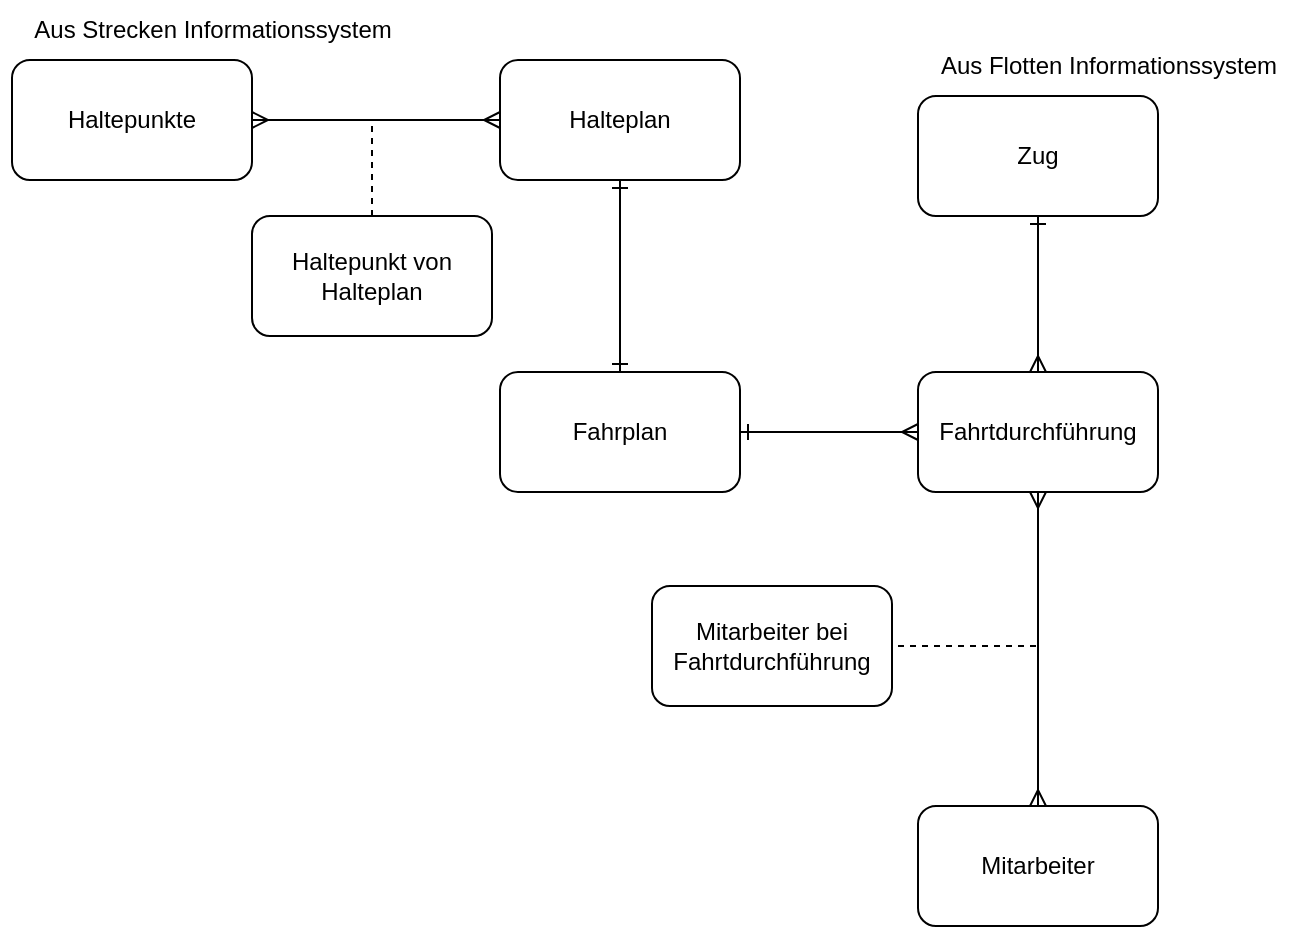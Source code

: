 <mxfile version="24.0.4" type="device">
  <diagram name="Seite-1" id="j5Kou3qg_qNPWXI2ujsc">
    <mxGraphModel dx="989" dy="577" grid="1" gridSize="10" guides="1" tooltips="1" connect="1" arrows="1" fold="1" page="1" pageScale="1" pageWidth="827" pageHeight="1169" math="0" shadow="0">
      <root>
        <mxCell id="0" />
        <mxCell id="1" parent="0" />
        <mxCell id="GPlIpSJsRvUw2aR0bLCb-1" style="edgeStyle=orthogonalEdgeStyle;rounded=0;orthogonalLoop=1;jettySize=auto;html=1;entryX=0;entryY=0.5;entryDx=0;entryDy=0;endArrow=ERmany;endFill=0;startArrow=ERone;startFill=0;" parent="1" source="C5batHd30FwwxVv-121K-2" target="hF3Ueoy39lwhL7Okv0nt-2" edge="1">
          <mxGeometry relative="1" as="geometry" />
        </mxCell>
        <mxCell id="C5batHd30FwwxVv-121K-2" value="Fahrplan" style="rounded=1;whiteSpace=wrap;html=1;" parent="1" vertex="1">
          <mxGeometry x="354" y="653" width="120" height="60" as="geometry" />
        </mxCell>
        <mxCell id="hF3Ueoy39lwhL7Okv0nt-3" style="edgeStyle=orthogonalEdgeStyle;rounded=0;orthogonalLoop=1;jettySize=auto;html=1;endArrow=ERone;endFill=0;startArrow=ERone;startFill=0;" parent="1" source="C5batHd30FwwxVv-121K-3" target="C5batHd30FwwxVv-121K-2" edge="1">
          <mxGeometry relative="1" as="geometry" />
        </mxCell>
        <mxCell id="C5batHd30FwwxVv-121K-3" value="Halteplan" style="rounded=1;whiteSpace=wrap;html=1;" parent="1" vertex="1">
          <mxGeometry x="354" y="497" width="120" height="60" as="geometry" />
        </mxCell>
        <mxCell id="GPlIpSJsRvUw2aR0bLCb-3" style="edgeStyle=orthogonalEdgeStyle;rounded=0;orthogonalLoop=1;jettySize=auto;html=1;entryX=0.5;entryY=0;entryDx=0;entryDy=0;endArrow=ERmany;endFill=0;startArrow=ERmany;startFill=0;" parent="1" source="hF3Ueoy39lwhL7Okv0nt-2" target="GPlIpSJsRvUw2aR0bLCb-2" edge="1">
          <mxGeometry relative="1" as="geometry" />
        </mxCell>
        <mxCell id="ndXL8mZYKNqR9BssLrHB-2" style="edgeStyle=orthogonalEdgeStyle;rounded=0;orthogonalLoop=1;jettySize=auto;html=1;entryX=0.5;entryY=1;entryDx=0;entryDy=0;endArrow=ERone;endFill=0;startArrow=ERmany;startFill=0;" edge="1" parent="1" source="hF3Ueoy39lwhL7Okv0nt-2" target="ndXL8mZYKNqR9BssLrHB-1">
          <mxGeometry relative="1" as="geometry">
            <Array as="points" />
          </mxGeometry>
        </mxCell>
        <mxCell id="hF3Ueoy39lwhL7Okv0nt-2" value="Fahrtdurchführung" style="rounded=1;whiteSpace=wrap;html=1;" parent="1" vertex="1">
          <mxGeometry x="563" y="653" width="120" height="60" as="geometry" />
        </mxCell>
        <mxCell id="hF3Ueoy39lwhL7Okv0nt-6" value="" style="group" parent="1" vertex="1" connectable="0">
          <mxGeometry x="104" y="467" width="250" height="90" as="geometry" />
        </mxCell>
        <mxCell id="hF3Ueoy39lwhL7Okv0nt-1" value="Haltepunkte" style="rounded=1;whiteSpace=wrap;html=1;" parent="hF3Ueoy39lwhL7Okv0nt-6" vertex="1">
          <mxGeometry x="6" y="30" width="120" height="60" as="geometry" />
        </mxCell>
        <mxCell id="hF3Ueoy39lwhL7Okv0nt-5" value="Aus Strecken Informationssystem" style="text;html=1;align=center;verticalAlign=middle;resizable=0;points=[];autosize=1;strokeColor=none;fillColor=none;" parent="hF3Ueoy39lwhL7Okv0nt-6" vertex="1">
          <mxGeometry x="6" width="200" height="30" as="geometry" />
        </mxCell>
        <mxCell id="hF3Ueoy39lwhL7Okv0nt-7" style="edgeStyle=orthogonalEdgeStyle;rounded=0;orthogonalLoop=1;jettySize=auto;html=1;entryX=0;entryY=0.5;entryDx=0;entryDy=0;endArrow=ERmany;endFill=0;startArrow=ERmany;startFill=0;" parent="1" source="hF3Ueoy39lwhL7Okv0nt-1" target="C5batHd30FwwxVv-121K-3" edge="1">
          <mxGeometry relative="1" as="geometry" />
        </mxCell>
        <mxCell id="GPlIpSJsRvUw2aR0bLCb-2" value="Mitarbeiter" style="rounded=1;whiteSpace=wrap;html=1;" parent="1" vertex="1">
          <mxGeometry x="563" y="870" width="120" height="60" as="geometry" />
        </mxCell>
        <mxCell id="GPlIpSJsRvUw2aR0bLCb-5" style="edgeStyle=orthogonalEdgeStyle;rounded=0;orthogonalLoop=1;jettySize=auto;html=1;exitX=1;exitY=0.5;exitDx=0;exitDy=0;endArrow=none;endFill=0;dashed=1;" parent="1" edge="1">
          <mxGeometry relative="1" as="geometry">
            <mxPoint x="623" y="790" as="targetPoint" />
            <mxPoint x="553.0" y="790" as="sourcePoint" />
          </mxGeometry>
        </mxCell>
        <mxCell id="GPlIpSJsRvUw2aR0bLCb-4" value="Mitarbeiter bei Fahrtdurchführung" style="rounded=1;whiteSpace=wrap;html=1;" parent="1" vertex="1">
          <mxGeometry x="430" y="760" width="120" height="60" as="geometry" />
        </mxCell>
        <mxCell id="ndXL8mZYKNqR9BssLrHB-1" value="Zug" style="rounded=1;whiteSpace=wrap;html=1;" vertex="1" parent="1">
          <mxGeometry x="563" y="515" width="120" height="60" as="geometry" />
        </mxCell>
        <mxCell id="ndXL8mZYKNqR9BssLrHB-3" value="Aus Flotten Informationssystem" style="text;html=1;align=center;verticalAlign=middle;resizable=0;points=[];autosize=1;strokeColor=none;fillColor=none;" vertex="1" parent="1">
          <mxGeometry x="563" y="485" width="190" height="30" as="geometry" />
        </mxCell>
        <mxCell id="ndXL8mZYKNqR9BssLrHB-5" style="edgeStyle=orthogonalEdgeStyle;rounded=0;orthogonalLoop=1;jettySize=auto;html=1;endArrow=none;endFill=0;dashed=1;" edge="1" parent="1" source="ndXL8mZYKNqR9BssLrHB-4">
          <mxGeometry relative="1" as="geometry">
            <mxPoint x="290" y="530" as="targetPoint" />
          </mxGeometry>
        </mxCell>
        <mxCell id="ndXL8mZYKNqR9BssLrHB-4" value="Haltepunkt von Halteplan" style="rounded=1;whiteSpace=wrap;html=1;" vertex="1" parent="1">
          <mxGeometry x="230" y="575" width="120" height="60" as="geometry" />
        </mxCell>
      </root>
    </mxGraphModel>
  </diagram>
</mxfile>
